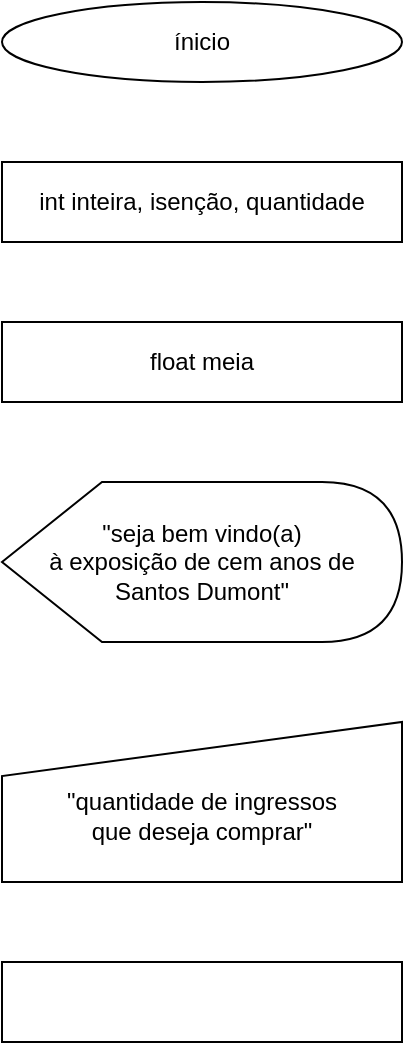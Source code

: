 <mxfile version="22.0.0" type="github">
  <diagram name="Página-1" id="k4BwZP8B1K7mjlUxMOiA">
    <mxGraphModel dx="880" dy="449" grid="1" gridSize="10" guides="1" tooltips="1" connect="1" arrows="1" fold="1" page="1" pageScale="1" pageWidth="827" pageHeight="1169" math="0" shadow="0">
      <root>
        <mxCell id="0" />
        <mxCell id="1" parent="0" />
        <mxCell id="D8yysJE077WAH-sjz2yL-3" value="ínicio" style="ellipse;whiteSpace=wrap;html=1;" vertex="1" parent="1">
          <mxGeometry x="320" y="40" width="200" height="40" as="geometry" />
        </mxCell>
        <mxCell id="D8yysJE077WAH-sjz2yL-4" value="&quot;seja bem vindo(a) &lt;br&gt;à exposição de cem anos de&lt;br&gt;Santos Dumont&quot;" style="shape=display;whiteSpace=wrap;html=1;" vertex="1" parent="1">
          <mxGeometry x="320" y="280" width="200" height="80" as="geometry" />
        </mxCell>
        <mxCell id="D8yysJE077WAH-sjz2yL-12" value="&lt;br&gt;&quot;quantidade de ingressos&lt;br&gt;que deseja comprar&quot;" style="shape=manualInput;whiteSpace=wrap;html=1;size=27;" vertex="1" parent="1">
          <mxGeometry x="320" y="400" width="200" height="80" as="geometry" />
        </mxCell>
        <mxCell id="D8yysJE077WAH-sjz2yL-25" value="int inteira, isenção, quantidade" style="rounded=0;whiteSpace=wrap;html=1;" vertex="1" parent="1">
          <mxGeometry x="320" y="120" width="200" height="40" as="geometry" />
        </mxCell>
        <mxCell id="D8yysJE077WAH-sjz2yL-26" value="float meia" style="rounded=0;whiteSpace=wrap;html=1;" vertex="1" parent="1">
          <mxGeometry x="320" y="200" width="200" height="40" as="geometry" />
        </mxCell>
        <mxCell id="D8yysJE077WAH-sjz2yL-27" value="" style="rounded=0;whiteSpace=wrap;html=1;" vertex="1" parent="1">
          <mxGeometry x="320" y="520" width="200" height="40" as="geometry" />
        </mxCell>
      </root>
    </mxGraphModel>
  </diagram>
</mxfile>
